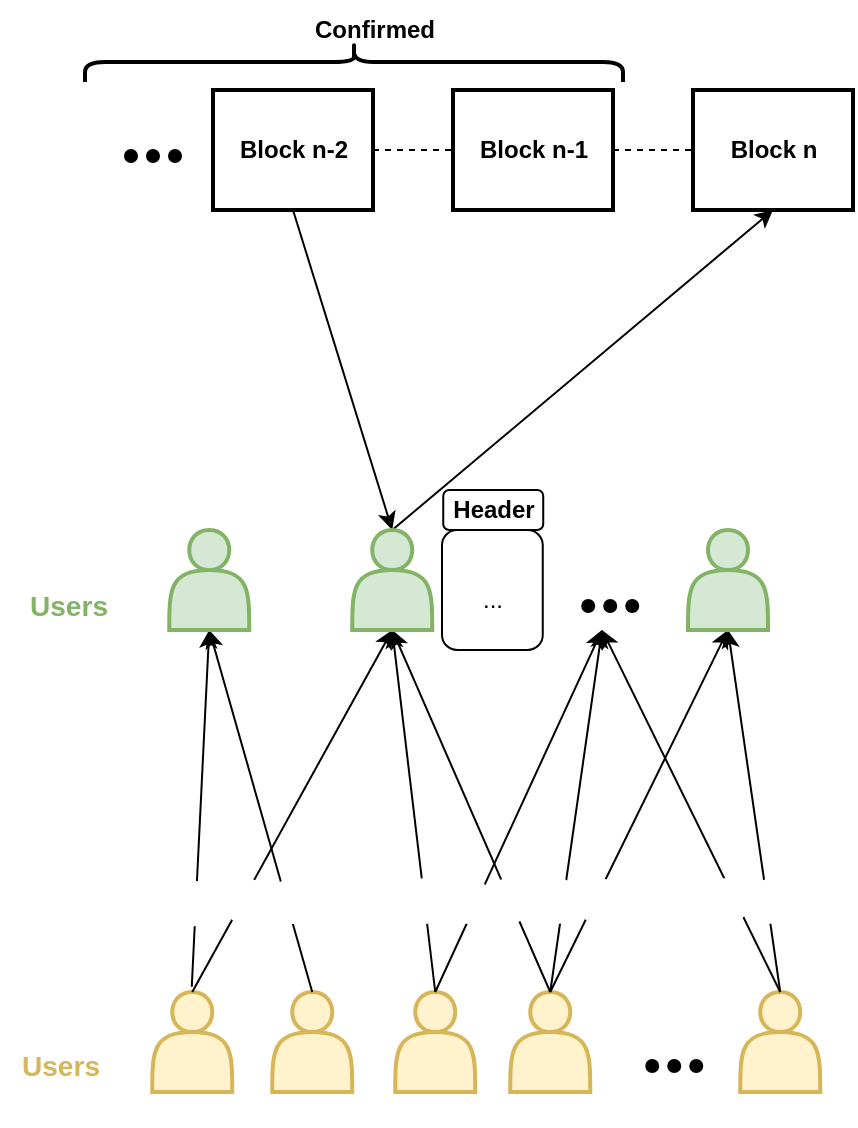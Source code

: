 <mxfile version="26.1.0">
  <diagram name="Page-1" id="uq0ruCk3_rSD9SvaCY8R">
    <mxGraphModel dx="459" dy="373" grid="1" gridSize="10" guides="1" tooltips="1" connect="1" arrows="1" fold="1" page="1" pageScale="1" pageWidth="827" pageHeight="1169" math="0" shadow="0">
      <root>
        <mxCell id="0" />
        <mxCell id="1" parent="0" />
        <mxCell id="N9PLPj0RIy9fikIjidYl-1" value="&lt;b&gt;Block n-1&lt;/b&gt;" style="rounded=0;whiteSpace=wrap;html=1;strokeWidth=2;" vertex="1" parent="1">
          <mxGeometry x="265.5" y="70" width="80" height="60" as="geometry" />
        </mxCell>
        <mxCell id="N9PLPj0RIy9fikIjidYl-2" value="&lt;b&gt;Block n&lt;/b&gt;" style="rounded=0;whiteSpace=wrap;html=1;strokeWidth=2;" vertex="1" parent="1">
          <mxGeometry x="385.5" y="70" width="80" height="60" as="geometry" />
        </mxCell>
        <mxCell id="N9PLPj0RIy9fikIjidYl-3" value="" style="endArrow=none;dashed=1;html=1;rounded=0;entryX=0;entryY=0.5;entryDx=0;entryDy=0;" edge="1" parent="1" source="N9PLPj0RIy9fikIjidYl-1" target="N9PLPj0RIy9fikIjidYl-2">
          <mxGeometry width="50" height="50" relative="1" as="geometry">
            <mxPoint x="185.5" y="100" as="sourcePoint" />
            <mxPoint x="245.5" y="99.5" as="targetPoint" />
          </mxGeometry>
        </mxCell>
        <mxCell id="N9PLPj0RIy9fikIjidYl-4" value="&lt;b&gt;Block n-2&lt;/b&gt;" style="rounded=0;whiteSpace=wrap;html=1;strokeWidth=2;" vertex="1" parent="1">
          <mxGeometry x="145.5" y="70" width="80" height="60" as="geometry" />
        </mxCell>
        <mxCell id="N9PLPj0RIy9fikIjidYl-5" value="" style="endArrow=none;dashed=1;html=1;rounded=0;exitX=1;exitY=0.5;exitDx=0;exitDy=0;entryX=0;entryY=0.5;entryDx=0;entryDy=0;" edge="1" parent="1" source="N9PLPj0RIy9fikIjidYl-4" target="N9PLPj0RIy9fikIjidYl-1">
          <mxGeometry width="50" height="50" relative="1" as="geometry">
            <mxPoint x="355.5" y="110" as="sourcePoint" />
            <mxPoint x="265.5" y="100" as="targetPoint" />
          </mxGeometry>
        </mxCell>
        <mxCell id="N9PLPj0RIy9fikIjidYl-6" value="" style="shape=curlyBracket;whiteSpace=wrap;html=1;rounded=1;labelPosition=left;verticalLabelPosition=middle;align=right;verticalAlign=middle;rotation=90;strokeWidth=2;" vertex="1" parent="1">
          <mxGeometry x="206" y="-78.5" width="20" height="269" as="geometry" />
        </mxCell>
        <mxCell id="N9PLPj0RIy9fikIjidYl-7" value="&lt;b&gt;Confirmed&lt;/b&gt;" style="text;html=1;align=center;verticalAlign=middle;resizable=0;points=[];autosize=1;strokeColor=none;fillColor=none;" vertex="1" parent="1">
          <mxGeometry x="185.5" y="25" width="80" height="30" as="geometry" />
        </mxCell>
        <mxCell id="N9PLPj0RIy9fikIjidYl-12" value="" style="shape=actor;whiteSpace=wrap;html=1;strokeWidth=2;fillColor=#fff2cc;strokeColor=#d6b656;" vertex="1" parent="1">
          <mxGeometry x="115.12" y="521" width="40" height="50" as="geometry" />
        </mxCell>
        <mxCell id="N9PLPj0RIy9fikIjidYl-13" value="" style="shape=actor;whiteSpace=wrap;html=1;strokeWidth=2;fillColor=#fff2cc;strokeColor=#d6b656;" vertex="1" parent="1">
          <mxGeometry x="294.12" y="521" width="40" height="50" as="geometry" />
        </mxCell>
        <mxCell id="N9PLPj0RIy9fikIjidYl-14" value="" style="shape=actor;whiteSpace=wrap;html=1;strokeWidth=2;fillColor=#fff2cc;strokeColor=#d6b656;" vertex="1" parent="1">
          <mxGeometry x="236.62" y="521" width="40" height="50" as="geometry" />
        </mxCell>
        <mxCell id="N9PLPj0RIy9fikIjidYl-15" value="" style="shape=actor;whiteSpace=wrap;html=1;strokeWidth=2;fillColor=#fff2cc;strokeColor=#d6b656;" vertex="1" parent="1">
          <mxGeometry x="175.12" y="521" width="40" height="50" as="geometry" />
        </mxCell>
        <mxCell id="N9PLPj0RIy9fikIjidYl-16" value="" style="shape=actor;whiteSpace=wrap;html=1;strokeWidth=2;fillColor=#fff2cc;strokeColor=#d6b656;" vertex="1" parent="1">
          <mxGeometry x="409.12" y="521" width="40" height="50" as="geometry" />
        </mxCell>
        <mxCell id="N9PLPj0RIy9fikIjidYl-17" value="" style="group" vertex="1" connectable="0" parent="1">
          <mxGeometry x="102.5" y="100" width="26" height="6" as="geometry" />
        </mxCell>
        <mxCell id="N9PLPj0RIy9fikIjidYl-18" value="" style="ellipse;shape=doubleEllipse;whiteSpace=wrap;html=1;aspect=fixed;fillColor=#000000;" vertex="1" parent="N9PLPj0RIy9fikIjidYl-17">
          <mxGeometry x="-1" width="6" height="6" as="geometry" />
        </mxCell>
        <mxCell id="N9PLPj0RIy9fikIjidYl-19" value="" style="ellipse;shape=doubleEllipse;whiteSpace=wrap;html=1;aspect=fixed;fillColor=#000000;" vertex="1" parent="N9PLPj0RIy9fikIjidYl-17">
          <mxGeometry x="10" width="6" height="6" as="geometry" />
        </mxCell>
        <mxCell id="N9PLPj0RIy9fikIjidYl-20" value="" style="ellipse;shape=doubleEllipse;whiteSpace=wrap;html=1;aspect=fixed;fillColor=#000000;" vertex="1" parent="N9PLPj0RIy9fikIjidYl-17">
          <mxGeometry x="21" width="6" height="6" as="geometry" />
        </mxCell>
        <mxCell id="N9PLPj0RIy9fikIjidYl-29" value="" style="endArrow=classic;html=1;rounded=0;exitX=0.5;exitY=0;exitDx=0;exitDy=0;entryX=0.5;entryY=1;entryDx=0;entryDy=0;" edge="1" parent="1" source="N9PLPj0RIy9fikIjidYl-130" target="N9PLPj0RIy9fikIjidYl-2">
          <mxGeometry width="50" height="50" relative="1" as="geometry">
            <mxPoint x="327" y="216" as="sourcePoint" />
            <mxPoint x="401" y="271" as="targetPoint" />
          </mxGeometry>
        </mxCell>
        <mxCell id="N9PLPj0RIy9fikIjidYl-30" value="" style="endArrow=classic;html=1;rounded=0;exitX=0.5;exitY=1;exitDx=0;exitDy=0;entryX=0.5;entryY=0;entryDx=0;entryDy=0;" edge="1" parent="1" source="N9PLPj0RIy9fikIjidYl-4" target="N9PLPj0RIy9fikIjidYl-130">
          <mxGeometry width="50" height="50" relative="1" as="geometry">
            <mxPoint x="351" y="321" as="sourcePoint" />
            <mxPoint x="321" y="203.5" as="targetPoint" />
          </mxGeometry>
        </mxCell>
        <mxCell id="N9PLPj0RIy9fikIjidYl-31" value="" style="group" vertex="1" connectable="0" parent="1">
          <mxGeometry x="363.12" y="555" width="26" height="6" as="geometry" />
        </mxCell>
        <mxCell id="N9PLPj0RIy9fikIjidYl-32" value="" style="ellipse;shape=doubleEllipse;whiteSpace=wrap;html=1;aspect=fixed;fillColor=#000000;" vertex="1" parent="N9PLPj0RIy9fikIjidYl-31">
          <mxGeometry x="-1" width="6" height="6" as="geometry" />
        </mxCell>
        <mxCell id="N9PLPj0RIy9fikIjidYl-33" value="" style="ellipse;shape=doubleEllipse;whiteSpace=wrap;html=1;aspect=fixed;fillColor=#000000;" vertex="1" parent="N9PLPj0RIy9fikIjidYl-31">
          <mxGeometry x="10" width="6" height="6" as="geometry" />
        </mxCell>
        <mxCell id="N9PLPj0RIy9fikIjidYl-34" value="" style="ellipse;shape=doubleEllipse;whiteSpace=wrap;html=1;aspect=fixed;fillColor=#000000;" vertex="1" parent="N9PLPj0RIy9fikIjidYl-31">
          <mxGeometry x="21" width="6" height="6" as="geometry" />
        </mxCell>
        <mxCell id="N9PLPj0RIy9fikIjidYl-40" value="" style="endArrow=classic;html=1;rounded=0;entryX=0.5;entryY=1;entryDx=0;entryDy=0;exitX=0.5;exitY=0;exitDx=0;exitDy=0;" edge="1" parent="1" source="N9PLPj0RIy9fikIjidYl-12" target="N9PLPj0RIy9fikIjidYl-130">
          <mxGeometry width="50" height="50" relative="1" as="geometry">
            <mxPoint x="135.37" y="496" as="sourcePoint" />
            <mxPoint x="255.12" y="427" as="targetPoint" />
          </mxGeometry>
        </mxCell>
        <mxCell id="N9PLPj0RIy9fikIjidYl-41" value="" style="endArrow=classic;html=1;rounded=0;entryX=0.5;entryY=1;entryDx=0;entryDy=0;exitX=0.5;exitY=0;exitDx=0;exitDy=0;" edge="1" parent="1" source="N9PLPj0RIy9fikIjidYl-15" target="N9PLPj0RIy9fikIjidYl-129">
          <mxGeometry width="50" height="50" relative="1" as="geometry">
            <mxPoint x="195.37" y="496" as="sourcePoint" />
            <mxPoint x="135.12" y="427" as="targetPoint" />
          </mxGeometry>
        </mxCell>
        <mxCell id="N9PLPj0RIy9fikIjidYl-42" value="" style="endArrow=classic;html=1;rounded=0;entryX=0.5;entryY=1;entryDx=0;entryDy=0;exitX=0.494;exitY=-0.052;exitDx=0;exitDy=0;exitPerimeter=0;" edge="1" parent="1" source="N9PLPj0RIy9fikIjidYl-12" target="N9PLPj0RIy9fikIjidYl-129">
          <mxGeometry width="50" height="50" relative="1" as="geometry">
            <mxPoint x="135.37" y="496" as="sourcePoint" />
            <mxPoint x="135.12" y="427" as="targetPoint" />
          </mxGeometry>
        </mxCell>
        <mxCell id="N9PLPj0RIy9fikIjidYl-43" value="" style="endArrow=classic;html=1;rounded=0;exitX=0.5;exitY=0;exitDx=0;exitDy=0;entryX=0.5;entryY=1;entryDx=0;entryDy=0;" edge="1" parent="1" source="N9PLPj0RIy9fikIjidYl-14" target="N9PLPj0RIy9fikIjidYl-130">
          <mxGeometry width="50" height="50" relative="1" as="geometry">
            <mxPoint x="230.87" y="501" as="sourcePoint" />
            <mxPoint x="255" y="427" as="targetPoint" />
          </mxGeometry>
        </mxCell>
        <mxCell id="N9PLPj0RIy9fikIjidYl-44" value="" style="endArrow=classic;html=1;rounded=0;exitX=0.5;exitY=0;exitDx=0;exitDy=0;" edge="1" parent="1" source="N9PLPj0RIy9fikIjidYl-14">
          <mxGeometry width="50" height="50" relative="1" as="geometry">
            <mxPoint x="250.87" y="497" as="sourcePoint" />
            <mxPoint x="340" y="340" as="targetPoint" />
          </mxGeometry>
        </mxCell>
        <mxCell id="N9PLPj0RIy9fikIjidYl-45" value="" style="endArrow=classic;html=1;rounded=0;exitX=0.5;exitY=0;exitDx=0;exitDy=0;entryX=0.5;entryY=1;entryDx=0;entryDy=0;" edge="1" parent="1" source="N9PLPj0RIy9fikIjidYl-13" target="N9PLPj0RIy9fikIjidYl-131">
          <mxGeometry width="50" height="50" relative="1" as="geometry">
            <mxPoint x="330.87" y="501" as="sourcePoint" />
            <mxPoint x="429.12" y="427" as="targetPoint" />
          </mxGeometry>
        </mxCell>
        <mxCell id="N9PLPj0RIy9fikIjidYl-46" value="" style="endArrow=classic;html=1;rounded=0;exitX=0.5;exitY=0;exitDx=0;exitDy=0;" edge="1" parent="1" source="N9PLPj0RIy9fikIjidYl-13">
          <mxGeometry width="50" height="50" relative="1" as="geometry">
            <mxPoint x="310.87" y="501" as="sourcePoint" />
            <mxPoint x="340" y="340" as="targetPoint" />
          </mxGeometry>
        </mxCell>
        <mxCell id="N9PLPj0RIy9fikIjidYl-47" value="" style="endArrow=classic;html=1;rounded=0;exitX=0.5;exitY=0;exitDx=0;exitDy=0;entryX=0.5;entryY=1;entryDx=0;entryDy=0;" edge="1" parent="1" source="N9PLPj0RIy9fikIjidYl-13" target="N9PLPj0RIy9fikIjidYl-130">
          <mxGeometry width="50" height="50" relative="1" as="geometry">
            <mxPoint x="205.37" y="477" as="sourcePoint" />
            <mxPoint x="255.12" y="427" as="targetPoint" />
          </mxGeometry>
        </mxCell>
        <mxCell id="N9PLPj0RIy9fikIjidYl-48" value="" style="endArrow=classic;html=1;rounded=0;exitX=0.5;exitY=0;exitDx=0;exitDy=0;entryX=0.5;entryY=1;entryDx=0;entryDy=0;" edge="1" parent="1" source="N9PLPj0RIy9fikIjidYl-16" target="N9PLPj0RIy9fikIjidYl-131">
          <mxGeometry width="50" height="50" relative="1" as="geometry">
            <mxPoint x="409.12" y="496" as="sourcePoint" />
            <mxPoint x="429.12" y="427" as="targetPoint" />
          </mxGeometry>
        </mxCell>
        <mxCell id="N9PLPj0RIy9fikIjidYl-54" value="&lt;h3&gt;&lt;font style=&quot;color: light-dark(rgb(214, 182, 86), rgb(105, 70, 122));&quot;&gt;Users&lt;/font&gt;&lt;/h3&gt;" style="text;html=1;align=center;verticalAlign=middle;resizable=0;points=[];autosize=1;strokeColor=none;fillColor=none;" vertex="1" parent="1">
          <mxGeometry x="39.12" y="528" width="60" height="60" as="geometry" />
        </mxCell>
        <mxCell id="N9PLPj0RIy9fikIjidYl-57" value="" style="group" vertex="1" connectable="0" parent="1">
          <mxGeometry x="150.12" y="464" width="23" height="23" as="geometry" />
        </mxCell>
        <mxCell id="N9PLPj0RIy9fikIjidYl-58" value="" style="ellipse;whiteSpace=wrap;html=1;aspect=fixed;fillColor=default;strokeColor=none;" vertex="1" parent="N9PLPj0RIy9fikIjidYl-57">
          <mxGeometry width="23" height="23" as="geometry" />
        </mxCell>
        <mxCell id="N9PLPj0RIy9fikIjidYl-59" value="" style="shape=image;html=1;verticalAlign=top;verticalLabelPosition=bottom;labelBackgroundColor=#ffffff;imageAspect=0;aspect=fixed;image=https://cdn0.iconfinder.com/data/icons/basic-e-commerce-line/48/Receipt_success-128.png" vertex="1" parent="N9PLPj0RIy9fikIjidYl-57">
          <mxGeometry x="2.88" y="2.88" width="17.25" height="17.25" as="geometry" />
        </mxCell>
        <mxCell id="N9PLPj0RIy9fikIjidYl-60" value="" style="group" vertex="1" connectable="0" parent="1">
          <mxGeometry x="123.62" y="465.25" width="23" height="23" as="geometry" />
        </mxCell>
        <mxCell id="N9PLPj0RIy9fikIjidYl-61" value="" style="ellipse;whiteSpace=wrap;html=1;aspect=fixed;fillColor=default;strokeColor=none;" vertex="1" parent="N9PLPj0RIy9fikIjidYl-60">
          <mxGeometry width="23" height="23" as="geometry" />
        </mxCell>
        <mxCell id="N9PLPj0RIy9fikIjidYl-62" value="" style="shape=image;html=1;verticalAlign=top;verticalLabelPosition=bottom;labelBackgroundColor=#ffffff;imageAspect=0;aspect=fixed;image=https://cdn0.iconfinder.com/data/icons/basic-e-commerce-line/48/Receipt_success-128.png" vertex="1" parent="N9PLPj0RIy9fikIjidYl-60">
          <mxGeometry x="2.88" y="2.88" width="17.25" height="17.25" as="geometry" />
        </mxCell>
        <mxCell id="N9PLPj0RIy9fikIjidYl-63" value="" style="group" vertex="1" connectable="0" parent="1">
          <mxGeometry x="174" y="464" width="23" height="23" as="geometry" />
        </mxCell>
        <mxCell id="N9PLPj0RIy9fikIjidYl-64" value="" style="ellipse;whiteSpace=wrap;html=1;aspect=fixed;fillColor=default;strokeColor=none;" vertex="1" parent="N9PLPj0RIy9fikIjidYl-63">
          <mxGeometry width="23" height="23" as="geometry" />
        </mxCell>
        <mxCell id="N9PLPj0RIy9fikIjidYl-65" value="" style="shape=image;html=1;verticalAlign=top;verticalLabelPosition=bottom;labelBackgroundColor=#ffffff;imageAspect=0;aspect=fixed;image=https://cdn0.iconfinder.com/data/icons/basic-e-commerce-line/48/Receipt_success-128.png" vertex="1" parent="N9PLPj0RIy9fikIjidYl-63">
          <mxGeometry x="2.88" y="2.88" width="17.25" height="17.25" as="geometry" />
        </mxCell>
        <mxCell id="N9PLPj0RIy9fikIjidYl-66" value="" style="group" vertex="1" connectable="0" parent="1">
          <mxGeometry x="240" y="464" width="23" height="23" as="geometry" />
        </mxCell>
        <mxCell id="N9PLPj0RIy9fikIjidYl-67" value="" style="ellipse;whiteSpace=wrap;html=1;aspect=fixed;fillColor=default;strokeColor=none;" vertex="1" parent="N9PLPj0RIy9fikIjidYl-66">
          <mxGeometry width="23" height="23" as="geometry" />
        </mxCell>
        <mxCell id="N9PLPj0RIy9fikIjidYl-68" value="" style="shape=image;html=1;verticalAlign=top;verticalLabelPosition=bottom;labelBackgroundColor=#ffffff;imageAspect=0;aspect=fixed;image=https://cdn0.iconfinder.com/data/icons/basic-e-commerce-line/48/Receipt_success-128.png" vertex="1" parent="N9PLPj0RIy9fikIjidYl-66">
          <mxGeometry x="2.88" y="2.88" width="17.25" height="17.25" as="geometry" />
        </mxCell>
        <mxCell id="N9PLPj0RIy9fikIjidYl-69" value="" style="group" vertex="1" connectable="0" parent="1">
          <mxGeometry x="282" y="464" width="23" height="23" as="geometry" />
        </mxCell>
        <mxCell id="N9PLPj0RIy9fikIjidYl-70" value="" style="ellipse;whiteSpace=wrap;html=1;aspect=fixed;fillColor=default;strokeColor=none;" vertex="1" parent="N9PLPj0RIy9fikIjidYl-69">
          <mxGeometry width="23" height="23" as="geometry" />
        </mxCell>
        <mxCell id="N9PLPj0RIy9fikIjidYl-71" value="" style="shape=image;html=1;verticalAlign=top;verticalLabelPosition=bottom;labelBackgroundColor=#ffffff;imageAspect=0;aspect=fixed;image=https://cdn0.iconfinder.com/data/icons/basic-e-commerce-line/48/Receipt_success-128.png" vertex="1" parent="N9PLPj0RIy9fikIjidYl-69">
          <mxGeometry x="2.88" y="2.88" width="17.25" height="17.25" as="geometry" />
        </mxCell>
        <mxCell id="N9PLPj0RIy9fikIjidYl-72" value="" style="group" vertex="1" connectable="0" parent="1">
          <mxGeometry x="306" y="464" width="23" height="23" as="geometry" />
        </mxCell>
        <mxCell id="N9PLPj0RIy9fikIjidYl-73" value="" style="ellipse;whiteSpace=wrap;html=1;aspect=fixed;fillColor=default;strokeColor=none;" vertex="1" parent="N9PLPj0RIy9fikIjidYl-72">
          <mxGeometry width="23" height="23" as="geometry" />
        </mxCell>
        <mxCell id="N9PLPj0RIy9fikIjidYl-74" value="" style="shape=image;html=1;verticalAlign=top;verticalLabelPosition=bottom;labelBackgroundColor=#ffffff;imageAspect=0;aspect=fixed;image=https://cdn0.iconfinder.com/data/icons/basic-e-commerce-line/48/Receipt_success-128.png" vertex="1" parent="N9PLPj0RIy9fikIjidYl-72">
          <mxGeometry x="2.88" y="2.88" width="17.25" height="17.25" as="geometry" />
        </mxCell>
        <mxCell id="N9PLPj0RIy9fikIjidYl-75" value="" style="group" vertex="1" connectable="0" parent="1">
          <mxGeometry x="327" y="464" width="23" height="23" as="geometry" />
        </mxCell>
        <mxCell id="N9PLPj0RIy9fikIjidYl-76" value="" style="ellipse;whiteSpace=wrap;html=1;aspect=fixed;fillColor=default;strokeColor=none;" vertex="1" parent="N9PLPj0RIy9fikIjidYl-75">
          <mxGeometry width="23" height="23" as="geometry" />
        </mxCell>
        <mxCell id="N9PLPj0RIy9fikIjidYl-77" value="" style="shape=image;html=1;verticalAlign=top;verticalLabelPosition=bottom;labelBackgroundColor=#ffffff;imageAspect=0;aspect=fixed;image=https://cdn0.iconfinder.com/data/icons/basic-e-commerce-line/48/Receipt_success-128.png" vertex="1" parent="N9PLPj0RIy9fikIjidYl-75">
          <mxGeometry x="2.88" y="2.88" width="17.25" height="17.25" as="geometry" />
        </mxCell>
        <mxCell id="N9PLPj0RIy9fikIjidYl-81" value="" style="group" vertex="1" connectable="0" parent="1">
          <mxGeometry x="414" y="464" width="23" height="23" as="geometry" />
        </mxCell>
        <mxCell id="N9PLPj0RIy9fikIjidYl-82" value="" style="ellipse;whiteSpace=wrap;html=1;aspect=fixed;fillColor=default;strokeColor=none;" vertex="1" parent="N9PLPj0RIy9fikIjidYl-81">
          <mxGeometry width="23" height="23" as="geometry" />
        </mxCell>
        <mxCell id="N9PLPj0RIy9fikIjidYl-83" value="" style="shape=image;html=1;verticalAlign=top;verticalLabelPosition=bottom;labelBackgroundColor=#ffffff;imageAspect=0;aspect=fixed;image=https://cdn0.iconfinder.com/data/icons/basic-e-commerce-line/48/Receipt_success-128.png" vertex="1" parent="N9PLPj0RIy9fikIjidYl-81">
          <mxGeometry x="2.88" y="2.88" width="17.25" height="17.25" as="geometry" />
        </mxCell>
        <mxCell id="N9PLPj0RIy9fikIjidYl-129" value="" style="shape=actor;whiteSpace=wrap;html=1;strokeWidth=2;fillColor=#d5e8d4;strokeColor=#82b366;" vertex="1" parent="1">
          <mxGeometry x="123.62" y="290" width="40" height="50" as="geometry" />
        </mxCell>
        <mxCell id="N9PLPj0RIy9fikIjidYl-130" value="" style="shape=actor;whiteSpace=wrap;html=1;strokeWidth=2;fillColor=#d5e8d4;strokeColor=#82b366;" vertex="1" parent="1">
          <mxGeometry x="215.12" y="290" width="40" height="50" as="geometry" />
        </mxCell>
        <mxCell id="N9PLPj0RIy9fikIjidYl-131" value="" style="shape=actor;whiteSpace=wrap;html=1;strokeWidth=2;fillColor=#d5e8d4;strokeColor=#82b366;" vertex="1" parent="1">
          <mxGeometry x="383" y="290" width="40" height="50" as="geometry" />
        </mxCell>
        <mxCell id="N9PLPj0RIy9fikIjidYl-133" value="" style="group" vertex="1" connectable="0" parent="1">
          <mxGeometry x="313.12" y="325" width="26" height="6" as="geometry" />
        </mxCell>
        <mxCell id="N9PLPj0RIy9fikIjidYl-134" value="" style="ellipse;shape=doubleEllipse;whiteSpace=wrap;html=1;aspect=fixed;fillColor=#000000;" vertex="1" parent="N9PLPj0RIy9fikIjidYl-133">
          <mxGeometry x="17" width="6" height="6" as="geometry" />
        </mxCell>
        <mxCell id="N9PLPj0RIy9fikIjidYl-135" value="" style="ellipse;shape=doubleEllipse;whiteSpace=wrap;html=1;aspect=fixed;fillColor=#000000;" vertex="1" parent="N9PLPj0RIy9fikIjidYl-133">
          <mxGeometry x="28" width="6" height="6" as="geometry" />
        </mxCell>
        <mxCell id="N9PLPj0RIy9fikIjidYl-136" value="" style="ellipse;shape=doubleEllipse;whiteSpace=wrap;html=1;aspect=fixed;fillColor=#000000;" vertex="1" parent="N9PLPj0RIy9fikIjidYl-133">
          <mxGeometry x="39" width="6" height="6" as="geometry" />
        </mxCell>
        <mxCell id="N9PLPj0RIy9fikIjidYl-137" value="" style="endArrow=classic;html=1;rounded=0;exitX=0.5;exitY=0;exitDx=0;exitDy=0;" edge="1" parent="1" source="N9PLPj0RIy9fikIjidYl-16">
          <mxGeometry width="50" height="50" relative="1" as="geometry">
            <mxPoint x="430" y="520" as="sourcePoint" />
            <mxPoint x="340" y="340" as="targetPoint" />
          </mxGeometry>
        </mxCell>
        <mxCell id="N9PLPj0RIy9fikIjidYl-138" value="" style="group" vertex="1" connectable="0" parent="1">
          <mxGeometry x="391" y="464" width="23" height="23" as="geometry" />
        </mxCell>
        <mxCell id="N9PLPj0RIy9fikIjidYl-139" value="" style="ellipse;whiteSpace=wrap;html=1;aspect=fixed;fillColor=default;strokeColor=none;" vertex="1" parent="N9PLPj0RIy9fikIjidYl-138">
          <mxGeometry width="23" height="23" as="geometry" />
        </mxCell>
        <mxCell id="N9PLPj0RIy9fikIjidYl-140" value="" style="shape=image;html=1;verticalAlign=top;verticalLabelPosition=bottom;labelBackgroundColor=#ffffff;imageAspect=0;aspect=fixed;image=https://cdn0.iconfinder.com/data/icons/basic-e-commerce-line/48/Receipt_success-128.png" vertex="1" parent="N9PLPj0RIy9fikIjidYl-138">
          <mxGeometry x="2.88" y="2.88" width="17.25" height="17.25" as="geometry" />
        </mxCell>
        <mxCell id="N9PLPj0RIy9fikIjidYl-141" value="" style="group" vertex="1" connectable="0" parent="1">
          <mxGeometry x="262" y="464" width="23" height="23" as="geometry" />
        </mxCell>
        <mxCell id="N9PLPj0RIy9fikIjidYl-142" value="" style="ellipse;whiteSpace=wrap;html=1;aspect=fixed;fillColor=default;strokeColor=none;" vertex="1" parent="N9PLPj0RIy9fikIjidYl-141">
          <mxGeometry width="23" height="23" as="geometry" />
        </mxCell>
        <mxCell id="N9PLPj0RIy9fikIjidYl-143" value="" style="shape=image;html=1;verticalAlign=top;verticalLabelPosition=bottom;labelBackgroundColor=#ffffff;imageAspect=0;aspect=fixed;image=https://cdn0.iconfinder.com/data/icons/basic-e-commerce-line/48/Receipt_success-128.png" vertex="1" parent="N9PLPj0RIy9fikIjidYl-141">
          <mxGeometry x="2.88" y="2.88" width="17.25" height="17.25" as="geometry" />
        </mxCell>
        <mxCell id="N9PLPj0RIy9fikIjidYl-144" value="&lt;h3&gt;&lt;font style=&quot;color: light-dark(rgb(130, 179, 102), rgb(105, 70, 122));&quot;&gt;Users&lt;/font&gt;&lt;/h3&gt;" style="text;html=1;align=center;verticalAlign=middle;resizable=0;points=[];autosize=1;strokeColor=none;fillColor=none;" vertex="1" parent="1">
          <mxGeometry x="42.5" y="298" width="60" height="60" as="geometry" />
        </mxCell>
        <mxCell id="N9PLPj0RIy9fikIjidYl-145" value="" style="group" vertex="1" connectable="0" parent="1">
          <mxGeometry x="260" y="270" width="50.62" height="80" as="geometry" />
        </mxCell>
        <mxCell id="N9PLPj0RIy9fikIjidYl-146" value="Header" style="rounded=1;whiteSpace=wrap;html=1;fontStyle=1" vertex="1" parent="N9PLPj0RIy9fikIjidYl-145">
          <mxGeometry x="0.62" width="50" height="20" as="geometry" />
        </mxCell>
        <mxCell id="N9PLPj0RIy9fikIjidYl-147" value="" style="group" vertex="1" connectable="0" parent="N9PLPj0RIy9fikIjidYl-145">
          <mxGeometry y="20" width="50.38" height="60" as="geometry" />
        </mxCell>
        <mxCell id="N9PLPj0RIy9fikIjidYl-148" value="" style="rounded=1;whiteSpace=wrap;html=1;" vertex="1" parent="N9PLPj0RIy9fikIjidYl-147">
          <mxGeometry width="50.38" height="60" as="geometry" />
        </mxCell>
        <mxCell id="N9PLPj0RIy9fikIjidYl-149" value="" style="shape=image;html=1;verticalAlign=top;verticalLabelPosition=bottom;labelBackgroundColor=#ffffff;imageAspect=0;aspect=fixed;image=https://cdn0.iconfinder.com/data/icons/basic-e-commerce-line/48/Receipt_success-128.png" vertex="1" parent="N9PLPj0RIy9fikIjidYl-147">
          <mxGeometry x="17.952" y="1.75" width="14.484" height="14.484" as="geometry" />
        </mxCell>
        <mxCell id="N9PLPj0RIy9fikIjidYl-150" value="" style="shape=image;html=1;verticalAlign=top;verticalLabelPosition=bottom;labelBackgroundColor=#ffffff;imageAspect=0;aspect=fixed;image=https://cdn0.iconfinder.com/data/icons/basic-e-commerce-line/48/Receipt_success-128.png" vertex="1" parent="N9PLPj0RIy9fikIjidYl-147">
          <mxGeometry x="17.952" y="18" width="14.484" height="14.484" as="geometry" />
        </mxCell>
        <mxCell id="N9PLPj0RIy9fikIjidYl-151" value="" style="shape=image;html=1;verticalAlign=top;verticalLabelPosition=bottom;labelBackgroundColor=#ffffff;imageAspect=0;aspect=fixed;image=https://cdn0.iconfinder.com/data/icons/basic-e-commerce-line/48/Receipt_success-128.png" vertex="1" parent="N9PLPj0RIy9fikIjidYl-147">
          <mxGeometry x="17.952" y="42.75" width="14.484" height="14.484" as="geometry" />
        </mxCell>
        <mxCell id="N9PLPj0RIy9fikIjidYl-152" value="..." style="text;html=1;align=center;verticalAlign=middle;resizable=0;points=[];autosize=1;strokeColor=none;fillColor=none;" vertex="1" parent="N9PLPj0RIy9fikIjidYl-147">
          <mxGeometry x="9.595" y="20.25" width="30" height="30" as="geometry" />
        </mxCell>
      </root>
    </mxGraphModel>
  </diagram>
</mxfile>
